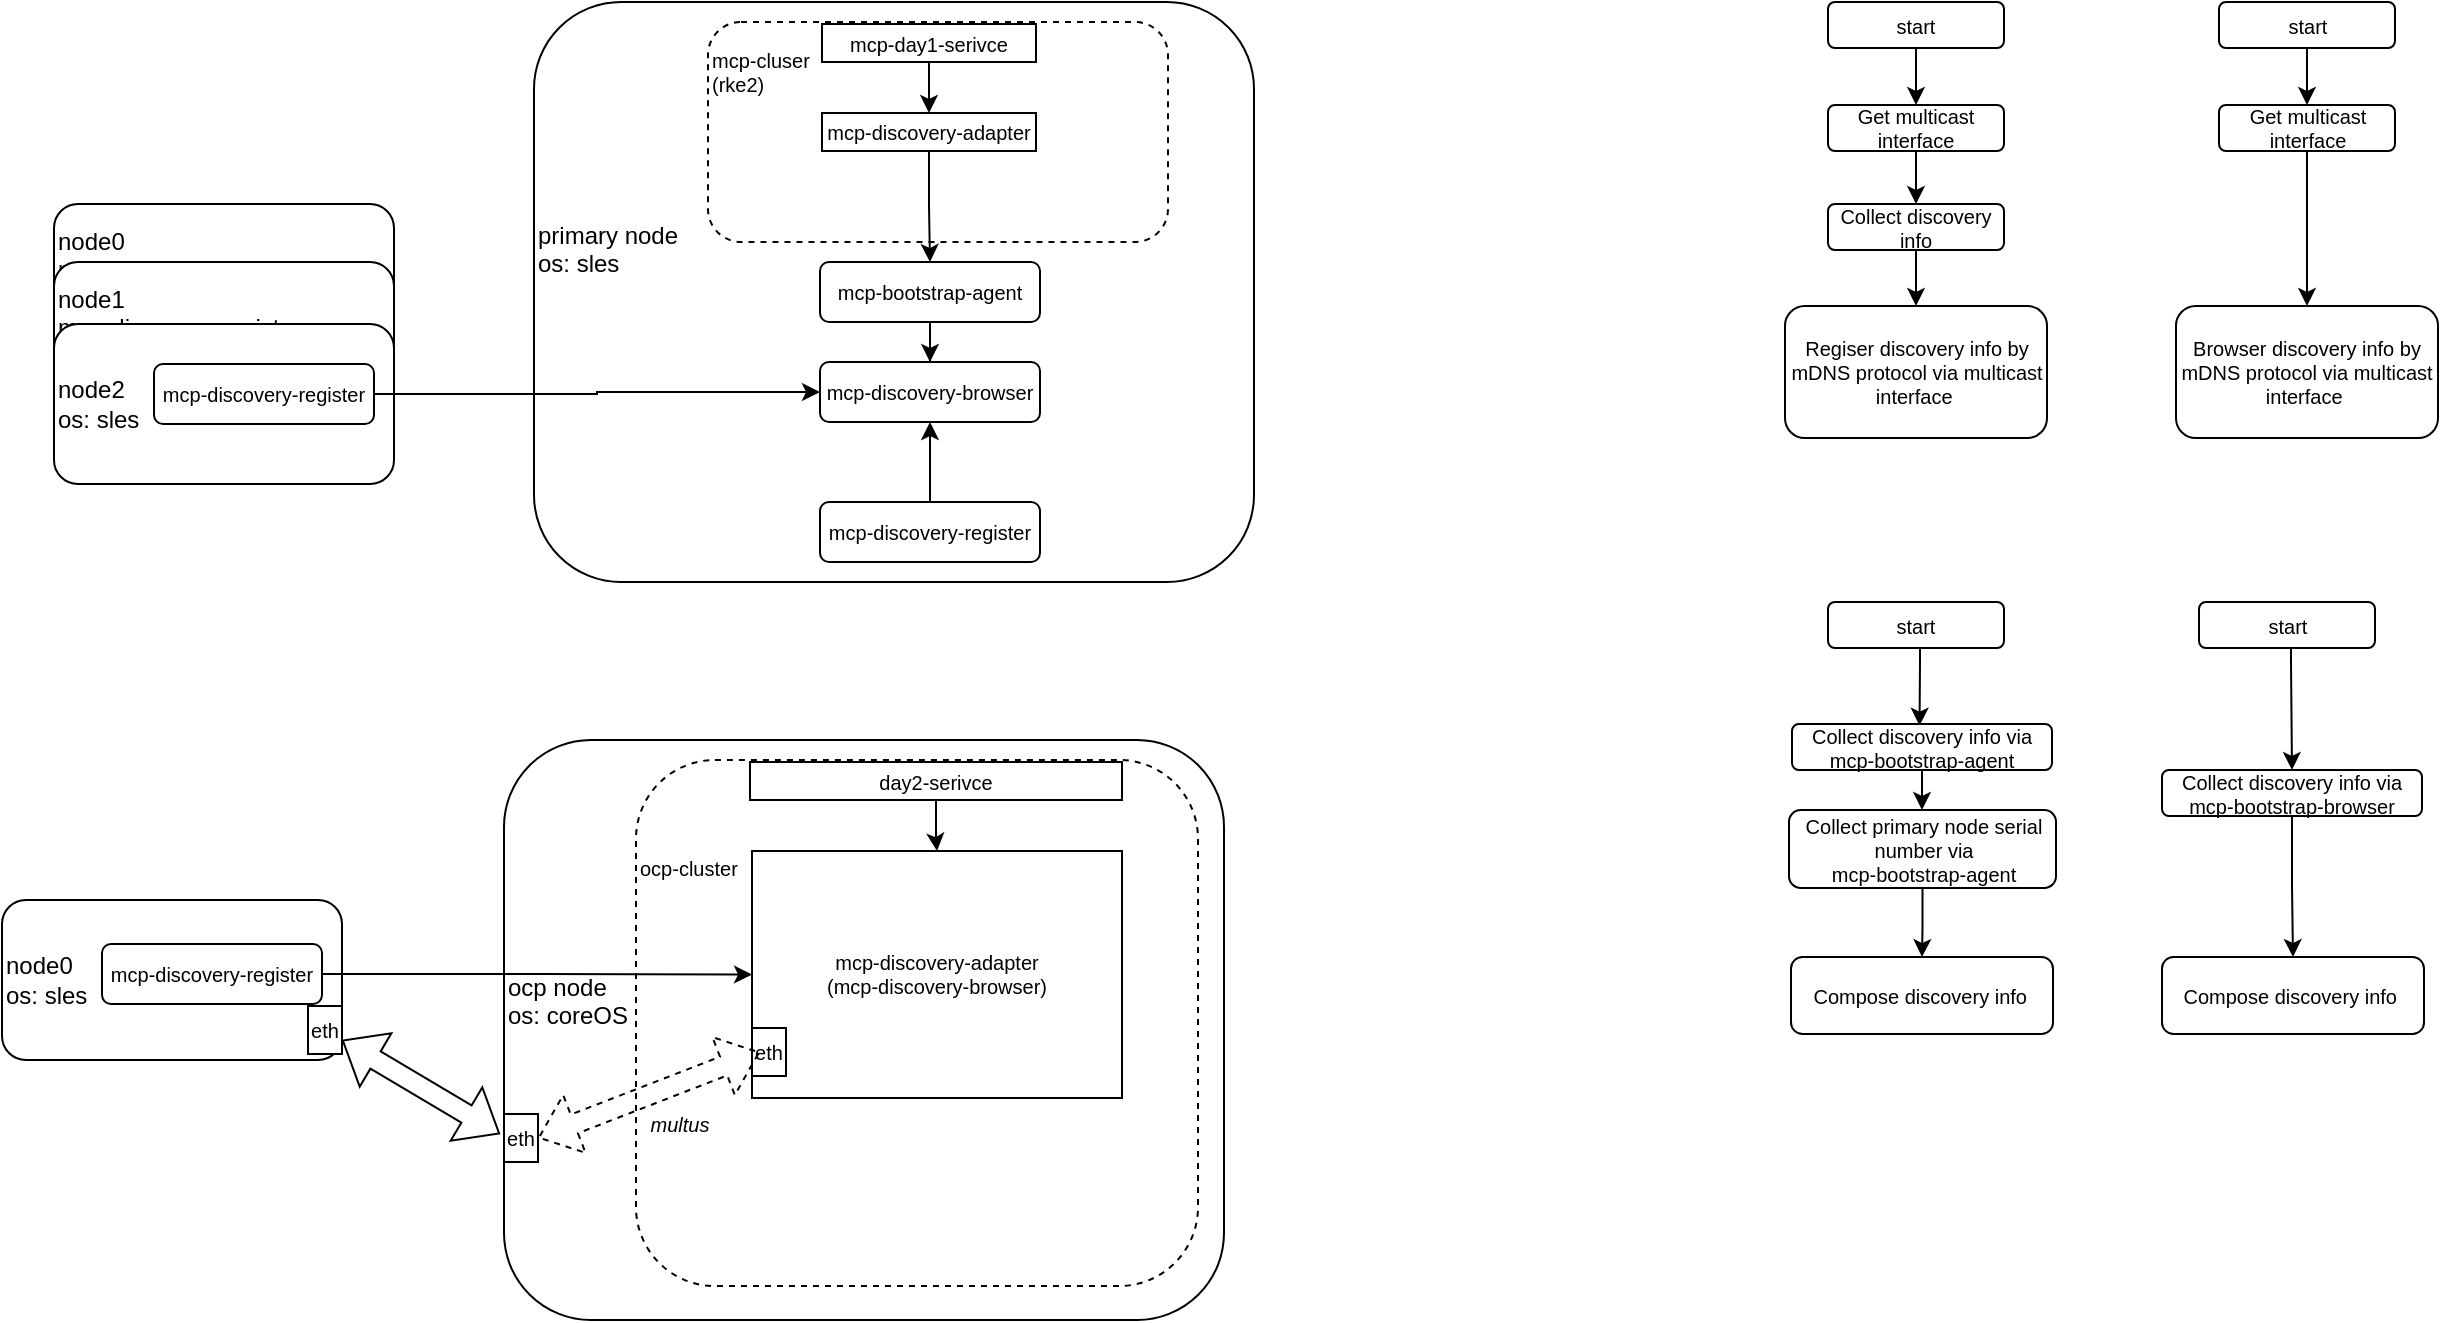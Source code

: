 <mxfile version="20.8.3" type="github">
  <diagram id="JAI4023TARQraNgQVTQf" name="Page-1">
    <mxGraphModel dx="477" dy="261" grid="0" gridSize="10" guides="1" tooltips="1" connect="1" arrows="1" fold="1" page="1" pageScale="1" pageWidth="3300" pageHeight="4681" math="0" shadow="0">
      <root>
        <mxCell id="0" />
        <mxCell id="1" parent="0" />
        <mxCell id="Mai_8PukD8vyJlD9m-7o-1" value="node0&lt;br&gt;mcp-discovery-register&lt;br&gt;os: sles&lt;br&gt;&lt;br&gt;" style="rounded=1;whiteSpace=wrap;html=1;align=left;" vertex="1" parent="1">
          <mxGeometry x="110" y="221" width="170" height="80" as="geometry" />
        </mxCell>
        <mxCell id="Mai_8PukD8vyJlD9m-7o-3" value="node1&lt;br&gt;mcp-discovery-register&lt;br&gt;os: sle&lt;br&gt;s" style="rounded=1;whiteSpace=wrap;html=1;align=left;" vertex="1" parent="1">
          <mxGeometry x="110" y="250" width="170" height="80" as="geometry" />
        </mxCell>
        <mxCell id="Mai_8PukD8vyJlD9m-7o-4" value="node2&lt;br&gt;os: sles" style="rounded=1;whiteSpace=wrap;html=1;align=left;" vertex="1" parent="1">
          <mxGeometry x="110" y="281" width="170" height="80" as="geometry" />
        </mxCell>
        <mxCell id="Mai_8PukD8vyJlD9m-7o-5" value="primary node&lt;br&gt;os: sles&lt;br&gt;&lt;br&gt;&lt;br&gt;&lt;br&gt;" style="rounded=1;whiteSpace=wrap;html=1;align=left;" vertex="1" parent="1">
          <mxGeometry x="350" y="120" width="360" height="290" as="geometry" />
        </mxCell>
        <mxCell id="Mai_8PukD8vyJlD9m-7o-9" value="" style="edgeStyle=orthogonalEdgeStyle;rounded=0;orthogonalLoop=1;jettySize=auto;html=1;fontSize=10;entryX=0;entryY=0.5;entryDx=0;entryDy=0;" edge="1" parent="1" source="Mai_8PukD8vyJlD9m-7o-7" target="Mai_8PukD8vyJlD9m-7o-12">
          <mxGeometry relative="1" as="geometry">
            <mxPoint x="405" y="320" as="targetPoint" />
          </mxGeometry>
        </mxCell>
        <mxCell id="Mai_8PukD8vyJlD9m-7o-7" value="&lt;span style=&quot;text-align: left;&quot;&gt;&lt;font style=&quot;font-size: 10px;&quot;&gt;mcp-discovery-register&lt;/font&gt;&lt;/span&gt;" style="rounded=1;whiteSpace=wrap;html=1;" vertex="1" parent="1">
          <mxGeometry x="160" y="301" width="110" height="30" as="geometry" />
        </mxCell>
        <mxCell id="Mai_8PukD8vyJlD9m-7o-20" style="edgeStyle=orthogonalEdgeStyle;rounded=0;orthogonalLoop=1;jettySize=auto;html=1;entryX=0.5;entryY=1;entryDx=0;entryDy=0;fontSize=10;" edge="1" parent="1" source="Mai_8PukD8vyJlD9m-7o-11" target="Mai_8PukD8vyJlD9m-7o-12">
          <mxGeometry relative="1" as="geometry" />
        </mxCell>
        <mxCell id="Mai_8PukD8vyJlD9m-7o-11" value="&lt;span style=&quot;text-align: left;&quot;&gt;&lt;font style=&quot;font-size: 10px;&quot;&gt;mcp-discovery-register&lt;/font&gt;&lt;/span&gt;" style="rounded=1;whiteSpace=wrap;html=1;" vertex="1" parent="1">
          <mxGeometry x="493" y="370" width="110" height="30" as="geometry" />
        </mxCell>
        <mxCell id="Mai_8PukD8vyJlD9m-7o-12" value="&lt;span style=&quot;text-align: left;&quot;&gt;&lt;font style=&quot;font-size: 10px;&quot;&gt;mcp-discovery-browser&lt;/font&gt;&lt;/span&gt;" style="rounded=1;whiteSpace=wrap;html=1;" vertex="1" parent="1">
          <mxGeometry x="493" y="300" width="110" height="30" as="geometry" />
        </mxCell>
        <mxCell id="Mai_8PukD8vyJlD9m-7o-23" style="edgeStyle=orthogonalEdgeStyle;rounded=0;orthogonalLoop=1;jettySize=auto;html=1;entryX=0.5;entryY=0;entryDx=0;entryDy=0;fontSize=10;" edge="1" parent="1" source="Mai_8PukD8vyJlD9m-7o-13" target="Mai_8PukD8vyJlD9m-7o-12">
          <mxGeometry relative="1" as="geometry" />
        </mxCell>
        <mxCell id="Mai_8PukD8vyJlD9m-7o-13" value="&lt;span style=&quot;text-align: left;&quot;&gt;&lt;font style=&quot;font-size: 10px;&quot;&gt;mcp-bootstrap-agent&lt;/font&gt;&lt;/span&gt;" style="rounded=1;whiteSpace=wrap;html=1;" vertex="1" parent="1">
          <mxGeometry x="493" y="250" width="110" height="30" as="geometry" />
        </mxCell>
        <mxCell id="Mai_8PukD8vyJlD9m-7o-17" value="mcp-cluser&lt;br&gt;(rke2)&lt;br&gt;&lt;br&gt;&lt;br&gt;&lt;br&gt;&lt;br&gt;&lt;br&gt;" style="rounded=1;whiteSpace=wrap;html=1;fontSize=10;align=left;dashed=1;" vertex="1" parent="1">
          <mxGeometry x="437" y="130" width="230" height="110" as="geometry" />
        </mxCell>
        <mxCell id="Mai_8PukD8vyJlD9m-7o-26" style="edgeStyle=orthogonalEdgeStyle;rounded=0;orthogonalLoop=1;jettySize=auto;html=1;entryX=0.5;entryY=0;entryDx=0;entryDy=0;fontSize=10;" edge="1" parent="1" source="Mai_8PukD8vyJlD9m-7o-18" target="Mai_8PukD8vyJlD9m-7o-13">
          <mxGeometry relative="1" as="geometry" />
        </mxCell>
        <mxCell id="Mai_8PukD8vyJlD9m-7o-18" value="mcp-discovery-adapter" style="rounded=0;whiteSpace=wrap;html=1;fontSize=10;" vertex="1" parent="1">
          <mxGeometry x="494" y="175.5" width="107" height="19" as="geometry" />
        </mxCell>
        <mxCell id="Mai_8PukD8vyJlD9m-7o-25" style="edgeStyle=orthogonalEdgeStyle;rounded=0;orthogonalLoop=1;jettySize=auto;html=1;fontSize=10;" edge="1" parent="1" source="Mai_8PukD8vyJlD9m-7o-19" target="Mai_8PukD8vyJlD9m-7o-18">
          <mxGeometry relative="1" as="geometry" />
        </mxCell>
        <mxCell id="Mai_8PukD8vyJlD9m-7o-19" value="mcp-day1-serivce" style="rounded=0;whiteSpace=wrap;html=1;fontSize=10;" vertex="1" parent="1">
          <mxGeometry x="494" y="131" width="107" height="19" as="geometry" />
        </mxCell>
        <mxCell id="Mai_8PukD8vyJlD9m-7o-29" value="node0&lt;br&gt;os: sles" style="rounded=1;whiteSpace=wrap;html=1;align=left;" vertex="1" parent="1">
          <mxGeometry x="84" y="569" width="170" height="80" as="geometry" />
        </mxCell>
        <mxCell id="Mai_8PukD8vyJlD9m-7o-30" value="ocp node&lt;br&gt;os: coreOS&lt;br&gt;&lt;br&gt;&lt;br&gt;" style="rounded=1;whiteSpace=wrap;html=1;align=left;" vertex="1" parent="1">
          <mxGeometry x="335" y="489" width="360" height="290" as="geometry" />
        </mxCell>
        <mxCell id="Mai_8PukD8vyJlD9m-7o-32" value="&lt;span style=&quot;text-align: left;&quot;&gt;&lt;font style=&quot;font-size: 10px;&quot;&gt;mcp-discovery-register&lt;/font&gt;&lt;/span&gt;" style="rounded=1;whiteSpace=wrap;html=1;" vertex="1" parent="1">
          <mxGeometry x="134" y="591" width="110" height="30" as="geometry" />
        </mxCell>
        <mxCell id="Mai_8PukD8vyJlD9m-7o-38" value="ocp-cluster&lt;br&gt;&lt;br&gt;&lt;br&gt;&lt;br&gt;&lt;br&gt;&lt;br&gt;&lt;br&gt;&lt;br&gt;&lt;br&gt;&lt;br&gt;&lt;br&gt;&lt;br&gt;&lt;br&gt;&lt;br&gt;" style="rounded=1;whiteSpace=wrap;html=1;fontSize=10;align=left;dashed=1;" vertex="1" parent="1">
          <mxGeometry x="401" y="499" width="281" height="263" as="geometry" />
        </mxCell>
        <mxCell id="Mai_8PukD8vyJlD9m-7o-40" value="mcp-discovery-adapter&lt;br&gt;(mcp-discovery-browser)" style="rounded=0;whiteSpace=wrap;html=1;fontSize=10;" vertex="1" parent="1">
          <mxGeometry x="459" y="544.5" width="185" height="123.5" as="geometry" />
        </mxCell>
        <mxCell id="Mai_8PukD8vyJlD9m-7o-41" style="edgeStyle=orthogonalEdgeStyle;rounded=0;orthogonalLoop=1;jettySize=auto;html=1;fontSize=10;" edge="1" parent="1" source="Mai_8PukD8vyJlD9m-7o-42" target="Mai_8PukD8vyJlD9m-7o-40">
          <mxGeometry relative="1" as="geometry" />
        </mxCell>
        <mxCell id="Mai_8PukD8vyJlD9m-7o-42" value="day2-serivce" style="rounded=0;whiteSpace=wrap;html=1;fontSize=10;" vertex="1" parent="1">
          <mxGeometry x="458" y="500" width="186" height="19" as="geometry" />
        </mxCell>
        <mxCell id="Mai_8PukD8vyJlD9m-7o-46" style="edgeStyle=orthogonalEdgeStyle;rounded=0;orthogonalLoop=1;jettySize=auto;html=1;entryX=0;entryY=0.5;entryDx=0;entryDy=0;fontSize=10;" edge="1" parent="1" source="Mai_8PukD8vyJlD9m-7o-32" target="Mai_8PukD8vyJlD9m-7o-40">
          <mxGeometry relative="1" as="geometry" />
        </mxCell>
        <mxCell id="Mai_8PukD8vyJlD9m-7o-47" value="eth" style="rounded=0;whiteSpace=wrap;html=1;fontSize=10;" vertex="1" parent="1">
          <mxGeometry x="459" y="633" width="17" height="24" as="geometry" />
        </mxCell>
        <mxCell id="Mai_8PukD8vyJlD9m-7o-48" value="eth" style="rounded=0;whiteSpace=wrap;html=1;fontSize=10;" vertex="1" parent="1">
          <mxGeometry x="335" y="676" width="17" height="24" as="geometry" />
        </mxCell>
        <mxCell id="Mai_8PukD8vyJlD9m-7o-49" value="eth" style="rounded=0;whiteSpace=wrap;html=1;fontSize=10;" vertex="1" parent="1">
          <mxGeometry x="237" y="622" width="17" height="24" as="geometry" />
        </mxCell>
        <mxCell id="Mai_8PukD8vyJlD9m-7o-51" value="" style="shape=flexArrow;endArrow=classic;startArrow=classic;html=1;rounded=0;fontSize=10;" edge="1" parent="1" source="Mai_8PukD8vyJlD9m-7o-49">
          <mxGeometry width="100" height="100" relative="1" as="geometry">
            <mxPoint x="233" y="786" as="sourcePoint" />
            <mxPoint x="333" y="686" as="targetPoint" />
          </mxGeometry>
        </mxCell>
        <mxCell id="Mai_8PukD8vyJlD9m-7o-50" value="" style="shape=flexArrow;endArrow=classic;startArrow=classic;html=1;rounded=0;fontSize=10;exitX=1;exitY=0.5;exitDx=0;exitDy=0;dashed=1;" edge="1" parent="1" source="Mai_8PukD8vyJlD9m-7o-48">
          <mxGeometry width="100" height="100" relative="1" as="geometry">
            <mxPoint x="363" y="745" as="sourcePoint" />
            <mxPoint x="463" y="645" as="targetPoint" />
          </mxGeometry>
        </mxCell>
        <mxCell id="Mai_8PukD8vyJlD9m-7o-60" value="&lt;i&gt;multus&lt;/i&gt;" style="text;html=1;strokeColor=none;fillColor=none;align=center;verticalAlign=middle;whiteSpace=wrap;rounded=0;fontSize=10;" vertex="1" parent="1">
          <mxGeometry x="393" y="666" width="60" height="30" as="geometry" />
        </mxCell>
        <mxCell id="Mai_8PukD8vyJlD9m-7o-69" value="" style="edgeStyle=orthogonalEdgeStyle;rounded=0;orthogonalLoop=1;jettySize=auto;html=1;fontSize=10;" edge="1" parent="1" source="Mai_8PukD8vyJlD9m-7o-63" target="Mai_8PukD8vyJlD9m-7o-68">
          <mxGeometry relative="1" as="geometry" />
        </mxCell>
        <mxCell id="Mai_8PukD8vyJlD9m-7o-63" value="start" style="rounded=1;whiteSpace=wrap;html=1;fontSize=10;" vertex="1" parent="1">
          <mxGeometry x="997" y="120" width="88" height="23" as="geometry" />
        </mxCell>
        <mxCell id="Mai_8PukD8vyJlD9m-7o-71" value="" style="edgeStyle=orthogonalEdgeStyle;rounded=0;orthogonalLoop=1;jettySize=auto;html=1;fontSize=10;" edge="1" parent="1" source="Mai_8PukD8vyJlD9m-7o-68" target="Mai_8PukD8vyJlD9m-7o-70">
          <mxGeometry relative="1" as="geometry" />
        </mxCell>
        <mxCell id="Mai_8PukD8vyJlD9m-7o-68" value="Get multicast interface" style="rounded=1;whiteSpace=wrap;html=1;fontSize=10;" vertex="1" parent="1">
          <mxGeometry x="997" y="171.5" width="88" height="23" as="geometry" />
        </mxCell>
        <mxCell id="Mai_8PukD8vyJlD9m-7o-73" value="" style="edgeStyle=orthogonalEdgeStyle;rounded=0;orthogonalLoop=1;jettySize=auto;html=1;fontSize=10;" edge="1" parent="1" source="Mai_8PukD8vyJlD9m-7o-70" target="Mai_8PukD8vyJlD9m-7o-72">
          <mxGeometry relative="1" as="geometry" />
        </mxCell>
        <mxCell id="Mai_8PukD8vyJlD9m-7o-70" value="Collect discovery info" style="rounded=1;whiteSpace=wrap;html=1;fontSize=10;" vertex="1" parent="1">
          <mxGeometry x="997" y="221" width="88" height="23" as="geometry" />
        </mxCell>
        <mxCell id="Mai_8PukD8vyJlD9m-7o-72" value="Regiser discovery info by mDNS protocol via multicast interface&amp;nbsp;" style="rounded=1;whiteSpace=wrap;html=1;fontSize=10;" vertex="1" parent="1">
          <mxGeometry x="975.5" y="272" width="131" height="66" as="geometry" />
        </mxCell>
        <mxCell id="Mai_8PukD8vyJlD9m-7o-74" value="" style="edgeStyle=orthogonalEdgeStyle;rounded=0;orthogonalLoop=1;jettySize=auto;html=1;fontSize=10;" edge="1" parent="1" source="Mai_8PukD8vyJlD9m-7o-75" target="Mai_8PukD8vyJlD9m-7o-77">
          <mxGeometry relative="1" as="geometry" />
        </mxCell>
        <mxCell id="Mai_8PukD8vyJlD9m-7o-75" value="start" style="rounded=1;whiteSpace=wrap;html=1;fontSize=10;" vertex="1" parent="1">
          <mxGeometry x="1192.5" y="120" width="88" height="23" as="geometry" />
        </mxCell>
        <mxCell id="Mai_8PukD8vyJlD9m-7o-77" value="Get multicast interface" style="rounded=1;whiteSpace=wrap;html=1;fontSize=10;" vertex="1" parent="1">
          <mxGeometry x="1192.5" y="171.5" width="88" height="23" as="geometry" />
        </mxCell>
        <mxCell id="Mai_8PukD8vyJlD9m-7o-78" value="" style="edgeStyle=orthogonalEdgeStyle;rounded=0;orthogonalLoop=1;jettySize=auto;html=1;fontSize=10;exitX=0.5;exitY=1;exitDx=0;exitDy=0;" edge="1" parent="1" source="Mai_8PukD8vyJlD9m-7o-77" target="Mai_8PukD8vyJlD9m-7o-80">
          <mxGeometry relative="1" as="geometry">
            <mxPoint x="1236.524" y="244" as="sourcePoint" />
          </mxGeometry>
        </mxCell>
        <mxCell id="Mai_8PukD8vyJlD9m-7o-80" value="Browser discovery info by mDNS protocol via multicast interface&amp;nbsp;" style="rounded=1;whiteSpace=wrap;html=1;fontSize=10;" vertex="1" parent="1">
          <mxGeometry x="1171" y="272" width="131" height="66" as="geometry" />
        </mxCell>
        <mxCell id="Mai_8PukD8vyJlD9m-7o-91" style="edgeStyle=orthogonalEdgeStyle;rounded=0;orthogonalLoop=1;jettySize=auto;html=1;entryX=0.529;entryY=0.037;entryDx=0;entryDy=0;entryPerimeter=0;fontSize=10;" edge="1" parent="1">
          <mxGeometry relative="1" as="geometry">
            <mxPoint x="1043" y="443" as="sourcePoint" />
            <mxPoint x="1042.77" y="481.851" as="targetPoint" />
            <Array as="points">
              <mxPoint x="1043" y="450" />
              <mxPoint x="1043" y="450" />
            </Array>
          </mxGeometry>
        </mxCell>
        <mxCell id="Mai_8PukD8vyJlD9m-7o-83" value="start" style="rounded=1;whiteSpace=wrap;html=1;fontSize=10;" vertex="1" parent="1">
          <mxGeometry x="997" y="420" width="88" height="23" as="geometry" />
        </mxCell>
        <mxCell id="Mai_8PukD8vyJlD9m-7o-96" style="edgeStyle=orthogonalEdgeStyle;rounded=0;orthogonalLoop=1;jettySize=auto;html=1;fontSize=10;entryX=0.5;entryY=0;entryDx=0;entryDy=0;" edge="1" parent="1" source="Mai_8PukD8vyJlD9m-7o-87" target="Mai_8PukD8vyJlD9m-7o-93">
          <mxGeometry relative="1" as="geometry">
            <mxPoint x="1044" y="527" as="targetPoint" />
          </mxGeometry>
        </mxCell>
        <mxCell id="Mai_8PukD8vyJlD9m-7o-87" value="Collect discovery info via mcp-bootstrap-agent" style="rounded=1;whiteSpace=wrap;html=1;fontSize=10;" vertex="1" parent="1">
          <mxGeometry x="979" y="481" width="130" height="23" as="geometry" />
        </mxCell>
        <mxCell id="Mai_8PukD8vyJlD9m-7o-88" value="Compose discovery info&amp;nbsp;" style="rounded=1;whiteSpace=wrap;html=1;fontSize=10;" vertex="1" parent="1">
          <mxGeometry x="978.5" y="597.5" width="131" height="38.5" as="geometry" />
        </mxCell>
        <mxCell id="Mai_8PukD8vyJlD9m-7o-97" style="edgeStyle=orthogonalEdgeStyle;rounded=0;orthogonalLoop=1;jettySize=auto;html=1;entryX=0.5;entryY=0;entryDx=0;entryDy=0;fontSize=10;" edge="1" parent="1" source="Mai_8PukD8vyJlD9m-7o-93" target="Mai_8PukD8vyJlD9m-7o-88">
          <mxGeometry relative="1" as="geometry" />
        </mxCell>
        <mxCell id="Mai_8PukD8vyJlD9m-7o-93" value="Collect primary node serial number via &lt;br&gt;mcp-bootstrap-agent" style="rounded=1;whiteSpace=wrap;html=1;fontSize=10;" vertex="1" parent="1">
          <mxGeometry x="977.5" y="524" width="133.5" height="39" as="geometry" />
        </mxCell>
        <mxCell id="Mai_8PukD8vyJlD9m-7o-98" style="edgeStyle=orthogonalEdgeStyle;rounded=0;orthogonalLoop=1;jettySize=auto;html=1;entryX=0.5;entryY=0;entryDx=0;entryDy=0;fontSize=10;" edge="1" parent="1" target="Mai_8PukD8vyJlD9m-7o-101">
          <mxGeometry relative="1" as="geometry">
            <mxPoint x="1228.5" y="443" as="sourcePoint" />
            <mxPoint x="1228.27" y="481.851" as="targetPoint" />
            <Array as="points">
              <mxPoint x="1229" y="450" />
              <mxPoint x="1229" y="450" />
            </Array>
          </mxGeometry>
        </mxCell>
        <mxCell id="Mai_8PukD8vyJlD9m-7o-99" value="start" style="rounded=1;whiteSpace=wrap;html=1;fontSize=10;" vertex="1" parent="1">
          <mxGeometry x="1182.5" y="420" width="88" height="23" as="geometry" />
        </mxCell>
        <mxCell id="Mai_8PukD8vyJlD9m-7o-101" value="Collect discovery info via mcp-bootstrap-browser" style="rounded=1;whiteSpace=wrap;html=1;fontSize=10;" vertex="1" parent="1">
          <mxGeometry x="1164" y="504" width="130" height="23" as="geometry" />
        </mxCell>
        <mxCell id="Mai_8PukD8vyJlD9m-7o-102" value="Compose discovery info&amp;nbsp;" style="rounded=1;whiteSpace=wrap;html=1;fontSize=10;" vertex="1" parent="1">
          <mxGeometry x="1164" y="597.5" width="131" height="38.5" as="geometry" />
        </mxCell>
        <mxCell id="Mai_8PukD8vyJlD9m-7o-103" style="edgeStyle=orthogonalEdgeStyle;rounded=0;orthogonalLoop=1;jettySize=auto;html=1;entryX=0.5;entryY=0;entryDx=0;entryDy=0;fontSize=10;exitX=0.5;exitY=1;exitDx=0;exitDy=0;" edge="1" parent="1" source="Mai_8PukD8vyJlD9m-7o-101" target="Mai_8PukD8vyJlD9m-7o-102">
          <mxGeometry relative="1" as="geometry">
            <mxPoint x="1229.762" y="563" as="sourcePoint" />
          </mxGeometry>
        </mxCell>
      </root>
    </mxGraphModel>
  </diagram>
</mxfile>

